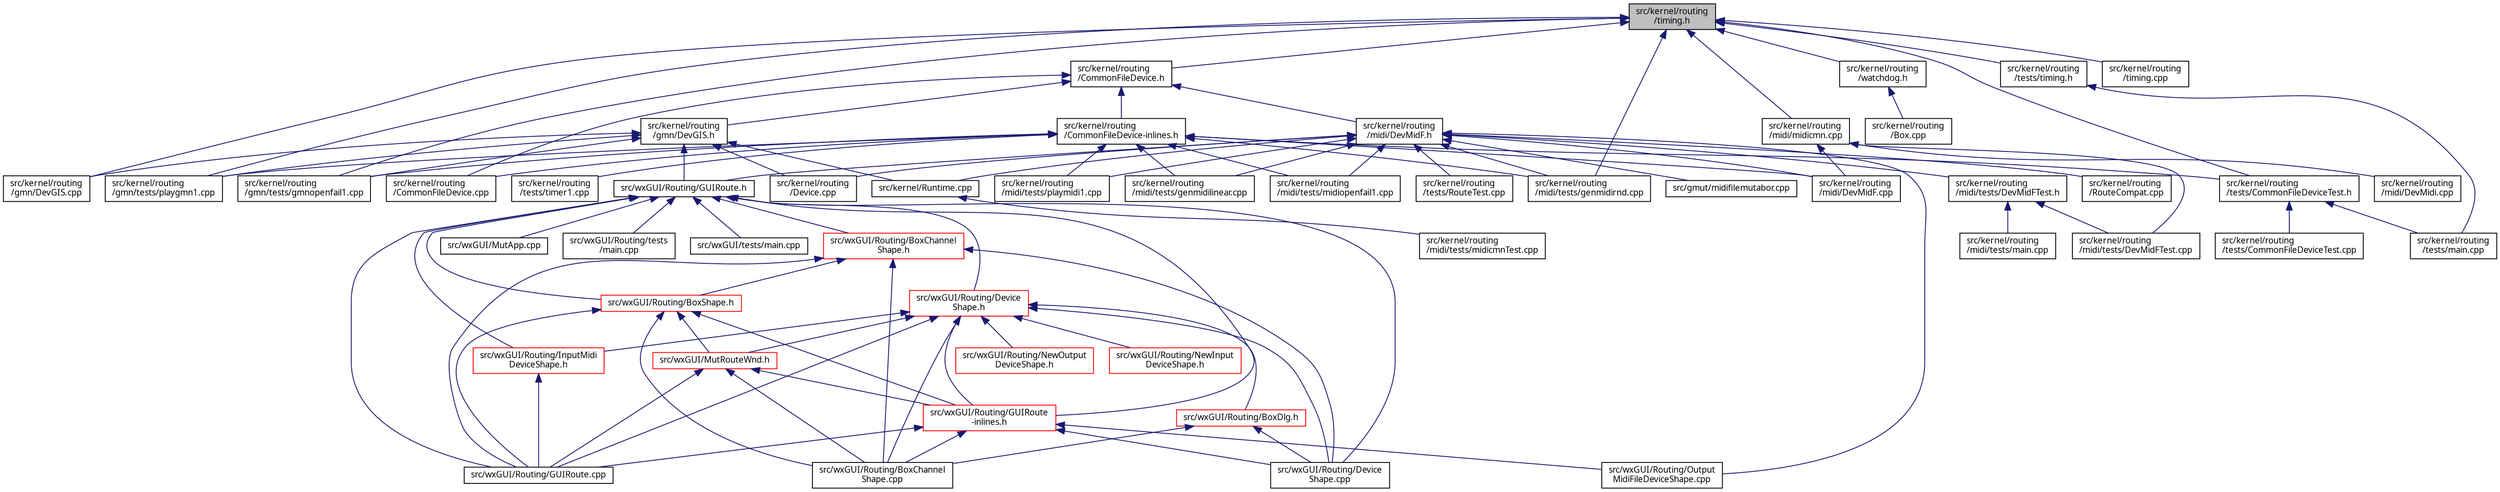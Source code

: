 digraph "src/kernel/routing/timing.h"
{
  edge [fontname="Sans",fontsize="10",labelfontname="Sans",labelfontsize="10"];
  node [fontname="Sans",fontsize="10",shape=record];
  Node23 [label="src/kernel/routing\l/timing.h",height=0.2,width=0.4,color="black", fillcolor="grey75", style="filled", fontcolor="black"];
  Node23 -> Node24 [dir="back",color="midnightblue",fontsize="10",style="solid",fontname="Sans"];
  Node24 [label="src/kernel/routing\l/CommonFileDevice.h",height=0.2,width=0.4,color="black", fillcolor="white", style="filled",URL="$d9/d17/CommonFileDevice_8h.html"];
  Node24 -> Node25 [dir="back",color="midnightblue",fontsize="10",style="solid",fontname="Sans"];
  Node25 [label="src/kernel/routing\l/midi/DevMidF.h",height=0.2,width=0.4,color="black", fillcolor="white", style="filled",URL="$da/d3c/DevMidF_8h.html"];
  Node25 -> Node26 [dir="back",color="midnightblue",fontsize="10",style="solid",fontname="Sans"];
  Node26 [label="src/gmut/midifilemutabor.cpp",height=0.2,width=0.4,color="black", fillcolor="white", style="filled",URL="$d1/d0d/midifilemutabor_8cpp.html"];
  Node25 -> Node27 [dir="back",color="midnightblue",fontsize="10",style="solid",fontname="Sans"];
  Node27 [label="src/kernel/routing\l/Device.cpp",height=0.2,width=0.4,color="black", fillcolor="white", style="filled",URL="$d2/dc0/Device_8cpp.html",tooltip="Devices for routing. "];
  Node25 -> Node28 [dir="back",color="midnightblue",fontsize="10",style="solid",fontname="Sans"];
  Node28 [label="src/kernel/routing\l/midi/DevMidF.cpp",height=0.2,width=0.4,color="black", fillcolor="white", style="filled",URL="$d0/d6b/DevMidF_8cpp.html",tooltip="MIDI-File as device. "];
  Node25 -> Node29 [dir="back",color="midnightblue",fontsize="10",style="solid",fontname="Sans"];
  Node29 [label="src/kernel/routing\l/midi/tests/DevMidFTest.h",height=0.2,width=0.4,color="black", fillcolor="white", style="filled",URL="$da/d0f/DevMidFTest_8h.html"];
  Node29 -> Node30 [dir="back",color="midnightblue",fontsize="10",style="solid",fontname="Sans"];
  Node30 [label="src/kernel/routing\l/midi/tests/DevMidFTest.cpp",height=0.2,width=0.4,color="black", fillcolor="white", style="filled",URL="$d9/d99/DevMidFTest_8cpp.html"];
  Node29 -> Node31 [dir="back",color="midnightblue",fontsize="10",style="solid",fontname="Sans"];
  Node31 [label="src/kernel/routing\l/midi/tests/main.cpp",height=0.2,width=0.4,color="black", fillcolor="white", style="filled",URL="$df/d72/kernel_2routing_2midi_2tests_2main_8cpp.html"];
  Node25 -> Node32 [dir="back",color="midnightblue",fontsize="10",style="solid",fontname="Sans"];
  Node32 [label="src/kernel/routing\l/midi/tests/genmidilinear.cpp",height=0.2,width=0.4,color="black", fillcolor="white", style="filled",URL="$db/dd6/genmidilinear_8cpp.html"];
  Node25 -> Node33 [dir="back",color="midnightblue",fontsize="10",style="solid",fontname="Sans"];
  Node33 [label="src/kernel/routing\l/midi/tests/genmidirnd.cpp",height=0.2,width=0.4,color="black", fillcolor="white", style="filled",URL="$dd/d2d/genmidirnd_8cpp.html"];
  Node25 -> Node34 [dir="back",color="midnightblue",fontsize="10",style="solid",fontname="Sans"];
  Node34 [label="src/kernel/Runtime.cpp",height=0.2,width=0.4,color="black", fillcolor="white", style="filled",URL="$db/d80/Runtime_8cpp.html"];
  Node34 -> Node35 [dir="back",color="midnightblue",fontsize="10",style="solid",fontname="Sans"];
  Node35 [label="src/kernel/routing\l/midi/tests/midicmnTest.cpp",height=0.2,width=0.4,color="black", fillcolor="white", style="filled",URL="$d8/d59/midicmnTest_8cpp.html"];
  Node25 -> Node36 [dir="back",color="midnightblue",fontsize="10",style="solid",fontname="Sans"];
  Node36 [label="src/kernel/routing\l/midi/tests/midiopenfail1.cpp",height=0.2,width=0.4,color="black", fillcolor="white", style="filled",URL="$da/ddb/midiopenfail1_8cpp.html"];
  Node25 -> Node37 [dir="back",color="midnightblue",fontsize="10",style="solid",fontname="Sans"];
  Node37 [label="src/kernel/routing\l/midi/tests/playmidi1.cpp",height=0.2,width=0.4,color="black", fillcolor="white", style="filled",URL="$d9/dfe/playmidi1_8cpp.html"];
  Node25 -> Node38 [dir="back",color="midnightblue",fontsize="10",style="solid",fontname="Sans"];
  Node38 [label="src/kernel/routing\l/RouteCompat.cpp",height=0.2,width=0.4,color="black", fillcolor="white", style="filled",URL="$dd/db8/RouteCompat_8cpp.html",tooltip="Routing. "];
  Node25 -> Node39 [dir="back",color="midnightblue",fontsize="10",style="solid",fontname="Sans"];
  Node39 [label="src/kernel/routing\l/tests/RouteTest.cpp",height=0.2,width=0.4,color="black", fillcolor="white", style="filled",URL="$d2/dba/RouteTest_8cpp.html"];
  Node25 -> Node40 [dir="back",color="midnightblue",fontsize="10",style="solid",fontname="Sans"];
  Node40 [label="src/wxGUI/Routing/GUIRoute.h",height=0.2,width=0.4,color="black", fillcolor="white", style="filled",URL="$d6/dfa/GUIRoute_8h.html"];
  Node40 -> Node41 [dir="back",color="midnightblue",fontsize="10",style="solid",fontname="Sans"];
  Node41 [label="src/wxGUI/Routing/Device\lShape.h",height=0.2,width=0.4,color="red", fillcolor="white", style="filled",URL="$d9/d4d/DeviceShape_8h.html",tooltip="Device shape base class for route window. "];
  Node41 -> Node42 [dir="back",color="midnightblue",fontsize="10",style="solid",fontname="Sans"];
  Node42 [label="src/wxGUI/MutRouteWnd.h",height=0.2,width=0.4,color="red", fillcolor="white", style="filled",URL="$d3/dd7/MutRouteWnd_8h.html"];
  Node42 -> Node64 [dir="back",color="midnightblue",fontsize="10",style="solid",fontname="Sans"];
  Node64 [label="src/wxGUI/Routing/GUIRoute\l-inlines.h",height=0.2,width=0.4,color="red", fillcolor="white", style="filled",URL="$d2/d73/GUIRoute-inlines_8h.html"];
  Node64 -> Node65 [dir="back",color="midnightblue",fontsize="10",style="solid",fontname="Sans"];
  Node65 [label="src/wxGUI/Routing/BoxChannel\lShape.cpp",height=0.2,width=0.4,color="black", fillcolor="white", style="filled",URL="$d9/d24/BoxChannelShape_8cpp.html",tooltip="Box shape for route window. "];
  Node64 -> Node63 [dir="back",color="midnightblue",fontsize="10",style="solid",fontname="Sans"];
  Node63 [label="src/wxGUI/Routing/Device\lShape.cpp",height=0.2,width=0.4,color="black", fillcolor="white", style="filled",URL="$d9/d94/DeviceShape_8cpp.html",tooltip="Device shape base class for route window. "];
  Node64 -> Node57 [dir="back",color="midnightblue",fontsize="10",style="solid",fontname="Sans"];
  Node57 [label="src/wxGUI/Routing/GUIRoute.cpp",height=0.2,width=0.4,color="black", fillcolor="white", style="filled",URL="$d4/dee/GUIRoute_8cpp.html"];
  Node64 -> Node79 [dir="back",color="midnightblue",fontsize="10",style="solid",fontname="Sans"];
  Node79 [label="src/wxGUI/Routing/Output\lMidiFileDeviceShape.cpp",height=0.2,width=0.4,color="black", fillcolor="white", style="filled",URL="$d5/d00/OutputMidiFileDeviceShape_8cpp.html",tooltip="Midi fiele input device shape for route window. "];
  Node42 -> Node65 [dir="back",color="midnightblue",fontsize="10",style="solid",fontname="Sans"];
  Node42 -> Node57 [dir="back",color="midnightblue",fontsize="10",style="solid",fontname="Sans"];
  Node41 -> Node81 [dir="back",color="midnightblue",fontsize="10",style="solid",fontname="Sans"];
  Node81 [label="src/wxGUI/Routing/BoxDlg.h",height=0.2,width=0.4,color="red", fillcolor="white", style="filled",URL="$d9/dd2/BoxDlg_8h.html"];
  Node81 -> Node65 [dir="back",color="midnightblue",fontsize="10",style="solid",fontname="Sans"];
  Node81 -> Node63 [dir="back",color="midnightblue",fontsize="10",style="solid",fontname="Sans"];
  Node41 -> Node82 [dir="back",color="midnightblue",fontsize="10",style="solid",fontname="Sans"];
  Node82 [label="src/wxGUI/Routing/NewInput\lDeviceShape.h",height=0.2,width=0.4,color="red", fillcolor="white", style="filled",URL="$d5/dba/NewInputDeviceShape_8h.html",tooltip="New input device shape for route window. "];
  Node41 -> Node83 [dir="back",color="midnightblue",fontsize="10",style="solid",fontname="Sans"];
  Node83 [label="src/wxGUI/Routing/NewOutput\lDeviceShape.h",height=0.2,width=0.4,color="red", fillcolor="white", style="filled",URL="$df/d7b/NewOutputDeviceShape_8h.html",tooltip="New output device shape for route window. "];
  Node41 -> Node64 [dir="back",color="midnightblue",fontsize="10",style="solid",fontname="Sans"];
  Node41 -> Node65 [dir="back",color="midnightblue",fontsize="10",style="solid",fontname="Sans"];
  Node41 -> Node63 [dir="back",color="midnightblue",fontsize="10",style="solid",fontname="Sans"];
  Node41 -> Node57 [dir="back",color="midnightblue",fontsize="10",style="solid",fontname="Sans"];
  Node41 -> Node87 [dir="back",color="midnightblue",fontsize="10",style="solid",fontname="Sans"];
  Node87 [label="src/wxGUI/Routing/InputMidi\lDeviceShape.h",height=0.2,width=0.4,color="red", fillcolor="white", style="filled",URL="$d3/d5e/InputMidiDeviceShape_8h.html",tooltip="MIDI input device shape for route window. "];
  Node87 -> Node57 [dir="back",color="midnightblue",fontsize="10",style="solid",fontname="Sans"];
  Node40 -> Node93 [dir="back",color="midnightblue",fontsize="10",style="solid",fontname="Sans"];
  Node93 [label="src/wxGUI/Routing/BoxShape.h",height=0.2,width=0.4,color="red", fillcolor="white", style="filled",URL="$d9/d49/BoxShape_8h.html",tooltip="Box shape for route window. "];
  Node93 -> Node42 [dir="back",color="midnightblue",fontsize="10",style="solid",fontname="Sans"];
  Node93 -> Node64 [dir="back",color="midnightblue",fontsize="10",style="solid",fontname="Sans"];
  Node93 -> Node65 [dir="back",color="midnightblue",fontsize="10",style="solid",fontname="Sans"];
  Node93 -> Node57 [dir="back",color="midnightblue",fontsize="10",style="solid",fontname="Sans"];
  Node40 -> Node96 [dir="back",color="midnightblue",fontsize="10",style="solid",fontname="Sans"];
  Node96 [label="src/wxGUI/Routing/BoxChannel\lShape.h",height=0.2,width=0.4,color="red", fillcolor="white", style="filled",URL="$d6/d68/BoxChannelShape_8h.html",tooltip="Box shape for route window. "];
  Node96 -> Node93 [dir="back",color="midnightblue",fontsize="10",style="solid",fontname="Sans"];
  Node96 -> Node65 [dir="back",color="midnightblue",fontsize="10",style="solid",fontname="Sans"];
  Node96 -> Node63 [dir="back",color="midnightblue",fontsize="10",style="solid",fontname="Sans"];
  Node96 -> Node57 [dir="back",color="midnightblue",fontsize="10",style="solid",fontname="Sans"];
  Node40 -> Node48 [dir="back",color="midnightblue",fontsize="10",style="solid",fontname="Sans"];
  Node48 [label="src/wxGUI/MutApp.cpp",height=0.2,width=0.4,color="black", fillcolor="white", style="filled",URL="$d5/d1c/MutApp_8cpp.html",tooltip="Mutabor Application. "];
  Node40 -> Node64 [dir="back",color="midnightblue",fontsize="10",style="solid",fontname="Sans"];
  Node40 -> Node63 [dir="back",color="midnightblue",fontsize="10",style="solid",fontname="Sans"];
  Node40 -> Node57 [dir="back",color="midnightblue",fontsize="10",style="solid",fontname="Sans"];
  Node40 -> Node87 [dir="back",color="midnightblue",fontsize="10",style="solid",fontname="Sans"];
  Node40 -> Node72 [dir="back",color="midnightblue",fontsize="10",style="solid",fontname="Sans"];
  Node72 [label="src/wxGUI/Routing/tests\l/main.cpp",height=0.2,width=0.4,color="black", fillcolor="white", style="filled",URL="$da/dee/wxGUI_2Routing_2tests_2main_8cpp.html"];
  Node40 -> Node73 [dir="back",color="midnightblue",fontsize="10",style="solid",fontname="Sans"];
  Node73 [label="src/wxGUI/tests/main.cpp",height=0.2,width=0.4,color="black", fillcolor="white", style="filled",URL="$d9/d27/wxGUI_2tests_2main_8cpp.html"];
  Node25 -> Node79 [dir="back",color="midnightblue",fontsize="10",style="solid",fontname="Sans"];
  Node24 -> Node97 [dir="back",color="midnightblue",fontsize="10",style="solid",fontname="Sans"];
  Node97 [label="src/kernel/routing\l/CommonFileDevice-inlines.h",height=0.2,width=0.4,color="black", fillcolor="white", style="filled",URL="$d9/d6a/CommonFileDevice-inlines_8h.html"];
  Node97 -> Node98 [dir="back",color="midnightblue",fontsize="10",style="solid",fontname="Sans"];
  Node98 [label="src/kernel/routing\l/CommonFileDevice.cpp",height=0.2,width=0.4,color="black", fillcolor="white", style="filled",URL="$dc/d72/CommonFileDevice_8cpp.html"];
  Node97 -> Node99 [dir="back",color="midnightblue",fontsize="10",style="solid",fontname="Sans"];
  Node99 [label="src/kernel/routing\l/gmn/tests/gmnopenfail1.cpp",height=0.2,width=0.4,color="black", fillcolor="white", style="filled",URL="$d0/dd6/gmnopenfail1_8cpp.html"];
  Node97 -> Node100 [dir="back",color="midnightblue",fontsize="10",style="solid",fontname="Sans"];
  Node100 [label="src/kernel/routing\l/gmn/tests/playgmn1.cpp",height=0.2,width=0.4,color="black", fillcolor="white", style="filled",URL="$d3/d06/playgmn1_8cpp.html"];
  Node97 -> Node28 [dir="back",color="midnightblue",fontsize="10",style="solid",fontname="Sans"];
  Node97 -> Node32 [dir="back",color="midnightblue",fontsize="10",style="solid",fontname="Sans"];
  Node97 -> Node33 [dir="back",color="midnightblue",fontsize="10",style="solid",fontname="Sans"];
  Node97 -> Node36 [dir="back",color="midnightblue",fontsize="10",style="solid",fontname="Sans"];
  Node97 -> Node37 [dir="back",color="midnightblue",fontsize="10",style="solid",fontname="Sans"];
  Node97 -> Node101 [dir="back",color="midnightblue",fontsize="10",style="solid",fontname="Sans"];
  Node101 [label="src/kernel/routing\l/tests/CommonFileDeviceTest.h",height=0.2,width=0.4,color="black", fillcolor="white", style="filled",URL="$d4/d70/CommonFileDeviceTest_8h.html"];
  Node101 -> Node102 [dir="back",color="midnightblue",fontsize="10",style="solid",fontname="Sans"];
  Node102 [label="src/kernel/routing\l/tests/CommonFileDeviceTest.cpp",height=0.2,width=0.4,color="black", fillcolor="white", style="filled",URL="$dc/d43/CommonFileDeviceTest_8cpp.html"];
  Node101 -> Node70 [dir="back",color="midnightblue",fontsize="10",style="solid",fontname="Sans"];
  Node70 [label="src/kernel/routing\l/tests/main.cpp",height=0.2,width=0.4,color="black", fillcolor="white", style="filled",URL="$d1/de6/kernel_2routing_2tests_2main_8cpp.html"];
  Node97 -> Node103 [dir="back",color="midnightblue",fontsize="10",style="solid",fontname="Sans"];
  Node103 [label="src/kernel/routing\l/tests/timer1.cpp",height=0.2,width=0.4,color="black", fillcolor="white", style="filled",URL="$d9/d9a/timer1_8cpp.html"];
  Node24 -> Node98 [dir="back",color="midnightblue",fontsize="10",style="solid",fontname="Sans"];
  Node24 -> Node104 [dir="back",color="midnightblue",fontsize="10",style="solid",fontname="Sans"];
  Node104 [label="src/kernel/routing\l/gmn/DevGIS.h",height=0.2,width=0.4,color="black", fillcolor="white", style="filled",URL="$da/d81/DevGIS_8h.html"];
  Node104 -> Node27 [dir="back",color="midnightblue",fontsize="10",style="solid",fontname="Sans"];
  Node104 -> Node105 [dir="back",color="midnightblue",fontsize="10",style="solid",fontname="Sans"];
  Node105 [label="src/kernel/routing\l/gmn/DevGIS.cpp",height=0.2,width=0.4,color="black", fillcolor="white", style="filled",URL="$db/d78/DevGIS_8cpp.html",tooltip="GUIDO Music Notation file. "];
  Node104 -> Node99 [dir="back",color="midnightblue",fontsize="10",style="solid",fontname="Sans"];
  Node104 -> Node100 [dir="back",color="midnightblue",fontsize="10",style="solid",fontname="Sans"];
  Node104 -> Node34 [dir="back",color="midnightblue",fontsize="10",style="solid",fontname="Sans"];
  Node104 -> Node40 [dir="back",color="midnightblue",fontsize="10",style="solid",fontname="Sans"];
  Node23 -> Node106 [dir="back",color="midnightblue",fontsize="10",style="solid",fontname="Sans"];
  Node106 [label="src/kernel/routing\l/watchdog.h",height=0.2,width=0.4,color="black", fillcolor="white", style="filled",URL="$d9/da3/watchdog_8h.html"];
  Node106 -> Node107 [dir="back",color="midnightblue",fontsize="10",style="solid",fontname="Sans"];
  Node107 [label="src/kernel/routing\l/Box.cpp",height=0.2,width=0.4,color="black", fillcolor="white", style="filled",URL="$dd/dc6/Box_8cpp.html",tooltip="Devices for routing. "];
  Node23 -> Node105 [dir="back",color="midnightblue",fontsize="10",style="solid",fontname="Sans"];
  Node23 -> Node99 [dir="back",color="midnightblue",fontsize="10",style="solid",fontname="Sans"];
  Node23 -> Node100 [dir="back",color="midnightblue",fontsize="10",style="solid",fontname="Sans"];
  Node23 -> Node108 [dir="back",color="midnightblue",fontsize="10",style="solid",fontname="Sans"];
  Node108 [label="src/kernel/routing\l/midi/midicmn.cpp",height=0.2,width=0.4,color="black", fillcolor="white", style="filled",URL="$d3/d0f/midicmn_8cpp.html"];
  Node108 -> Node28 [dir="back",color="midnightblue",fontsize="10",style="solid",fontname="Sans"];
  Node108 -> Node109 [dir="back",color="midnightblue",fontsize="10",style="solid",fontname="Sans"];
  Node109 [label="src/kernel/routing\l/midi/DevMidi.cpp",height=0.2,width=0.4,color="black", fillcolor="white", style="filled",URL="$df/d8f/DevMidi_8cpp.html",tooltip="Midi Port IO (Mutabor layer) "];
  Node108 -> Node30 [dir="back",color="midnightblue",fontsize="10",style="solid",fontname="Sans"];
  Node23 -> Node33 [dir="back",color="midnightblue",fontsize="10",style="solid",fontname="Sans"];
  Node23 -> Node101 [dir="back",color="midnightblue",fontsize="10",style="solid",fontname="Sans"];
  Node23 -> Node110 [dir="back",color="midnightblue",fontsize="10",style="solid",fontname="Sans"];
  Node110 [label="src/kernel/routing\l/tests/timing.h",height=0.2,width=0.4,color="black", fillcolor="white", style="filled",URL="$d6/d6d/tests_2timing_8h.html"];
  Node110 -> Node70 [dir="back",color="midnightblue",fontsize="10",style="solid",fontname="Sans"];
  Node23 -> Node111 [dir="back",color="midnightblue",fontsize="10",style="solid",fontname="Sans"];
  Node111 [label="src/kernel/routing\l/timing.cpp",height=0.2,width=0.4,color="black", fillcolor="white", style="filled",URL="$d1/dca/timing_8cpp.html"];
}
